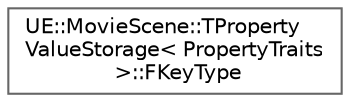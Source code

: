 digraph "Graphical Class Hierarchy"
{
 // INTERACTIVE_SVG=YES
 // LATEX_PDF_SIZE
  bgcolor="transparent";
  edge [fontname=Helvetica,fontsize=10,labelfontname=Helvetica,labelfontsize=10];
  node [fontname=Helvetica,fontsize=10,shape=box,height=0.2,width=0.4];
  rankdir="LR";
  Node0 [id="Node000000",label="UE::MovieScene::TProperty\lValueStorage\< PropertyTraits\l \>::FKeyType",height=0.2,width=0.4,color="grey40", fillcolor="white", style="filled",URL="$d1/d01/structUE_1_1MovieScene_1_1TPropertyValueStorage_1_1FKeyType.html",tooltip=" "];
}
